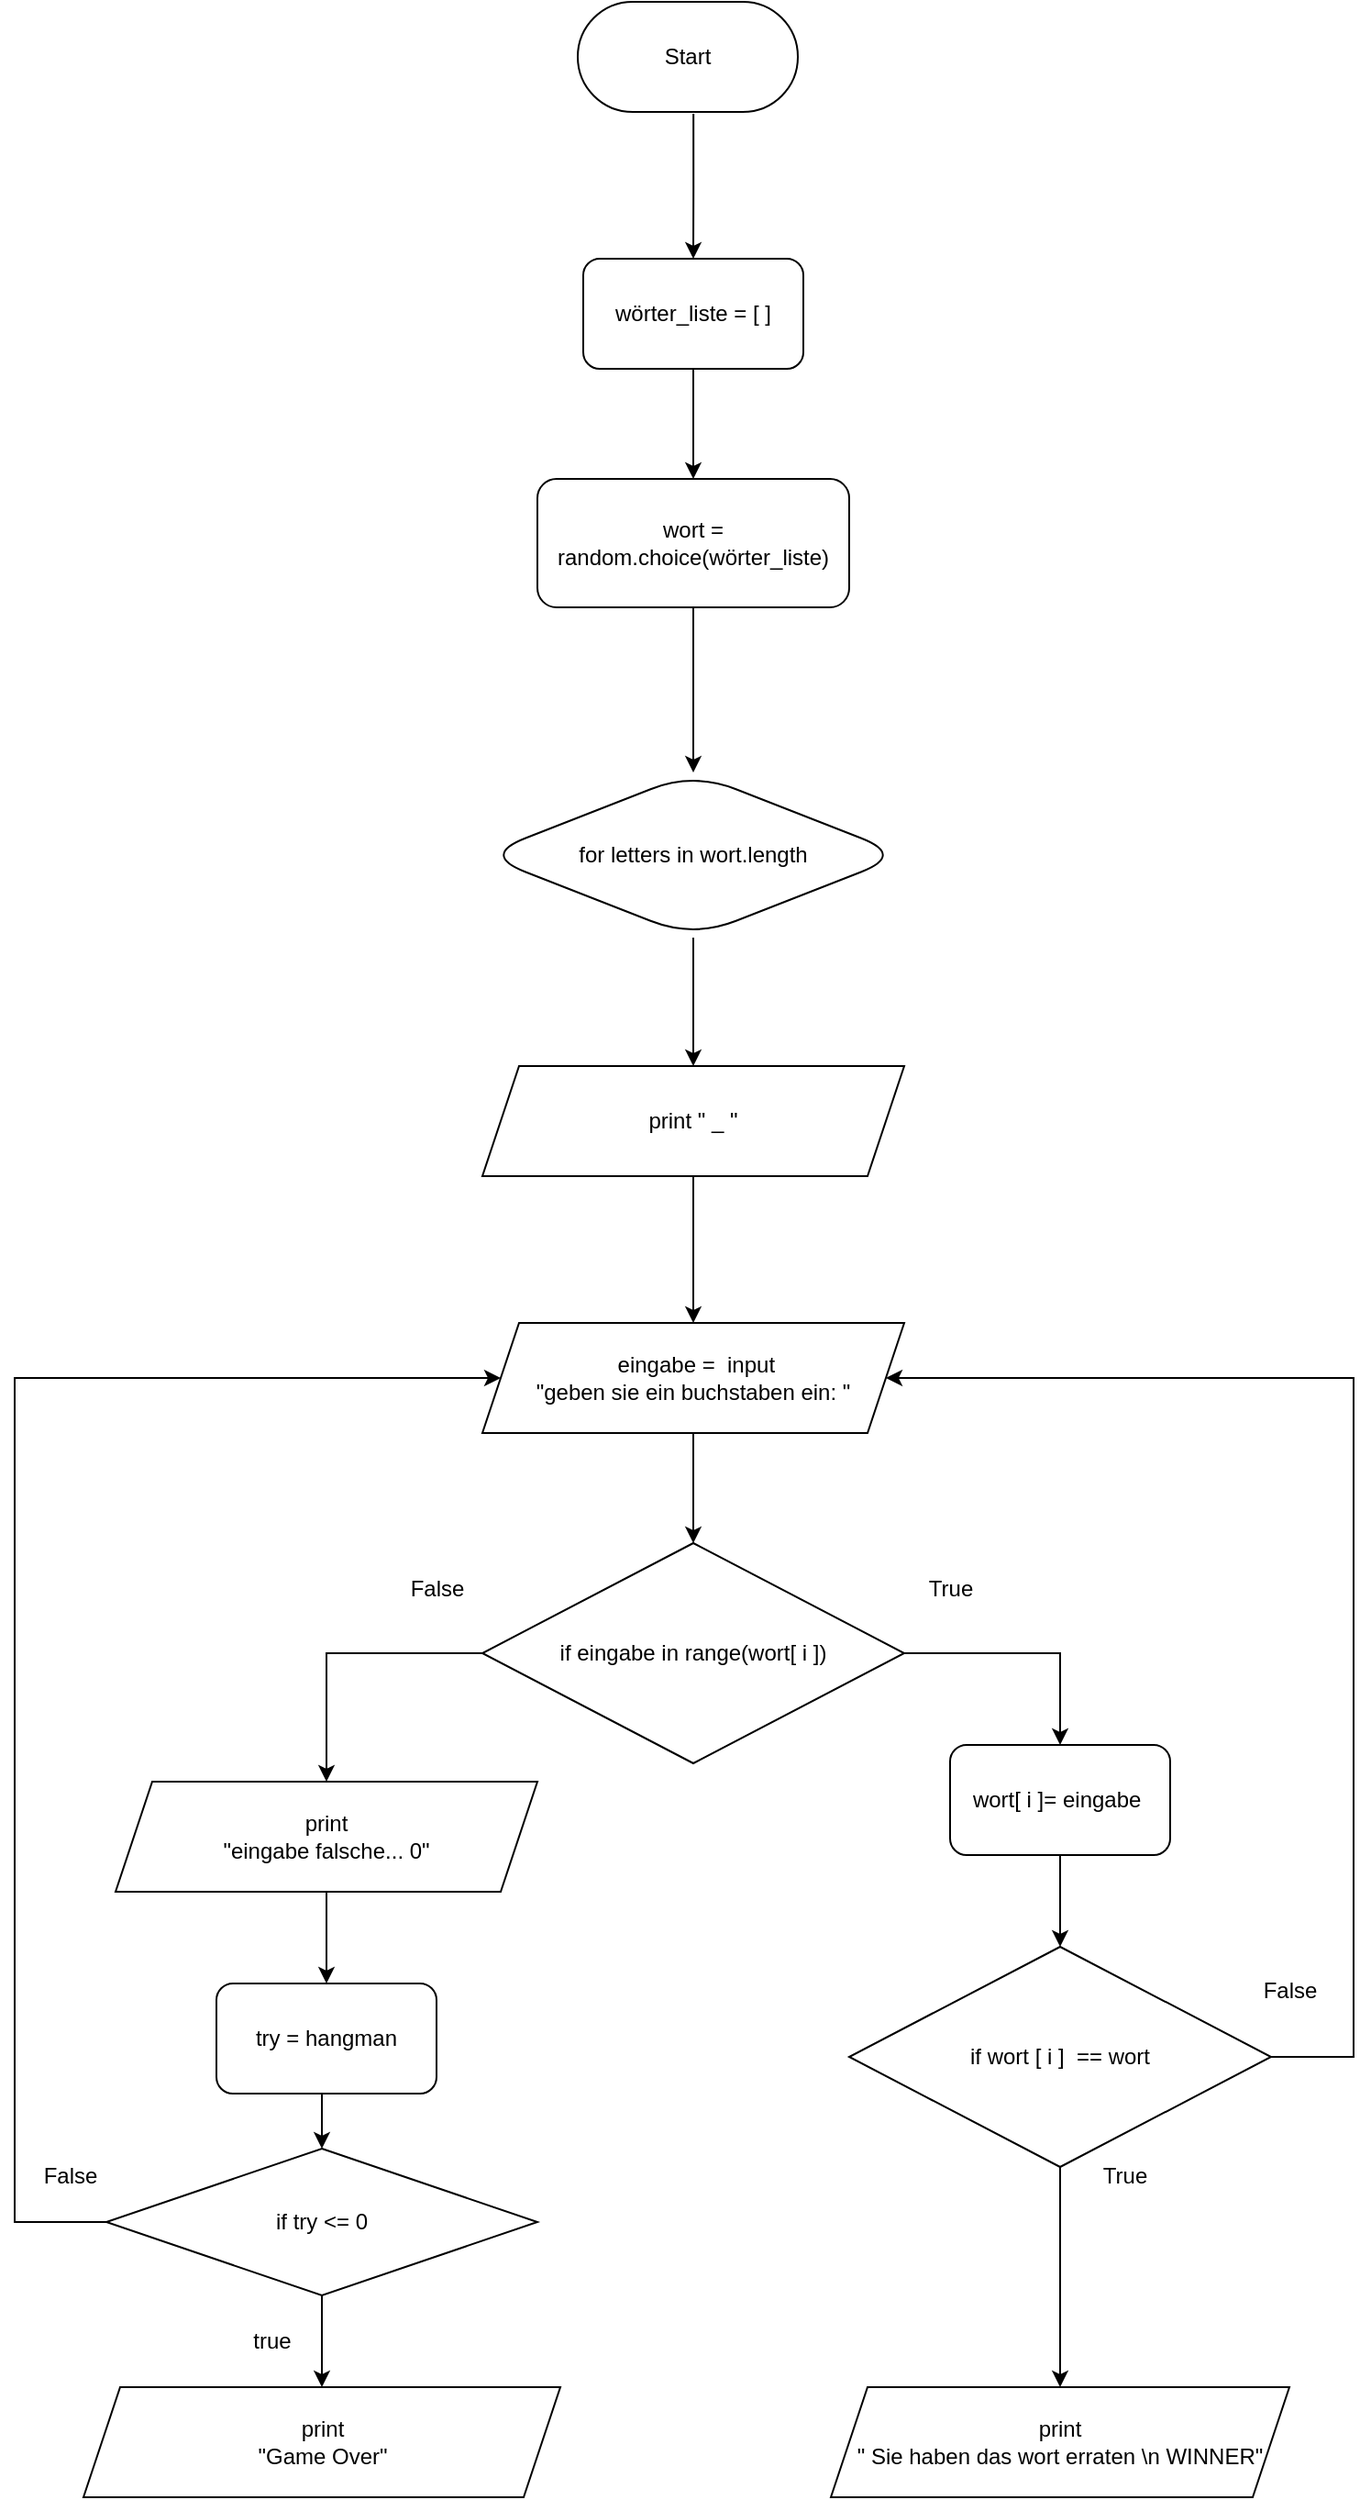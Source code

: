 <mxfile version="21.0.6" type="github">
  <diagram name="Seite-1" id="2JQeOwLGVFZUsmmgGHX2">
    <mxGraphModel dx="1400" dy="842" grid="1" gridSize="10" guides="1" tooltips="1" connect="1" arrows="1" fold="1" page="1" pageScale="1" pageWidth="827" pageHeight="1169" math="0" shadow="0">
      <root>
        <mxCell id="0" />
        <mxCell id="1" parent="0" />
        <mxCell id="tlVd-pr9q-kPmlgdGaKe-4" style="edgeStyle=orthogonalEdgeStyle;rounded=0;orthogonalLoop=1;jettySize=auto;html=1;exitX=0.514;exitY=0.694;exitDx=0;exitDy=0;exitPerimeter=0;" edge="1" parent="1" source="tlVd-pr9q-kPmlgdGaKe-1" target="tlVd-pr9q-kPmlgdGaKe-3">
          <mxGeometry relative="1" as="geometry" />
        </mxCell>
        <mxCell id="tlVd-pr9q-kPmlgdGaKe-1" value="Start" style="rounded=1;whiteSpace=wrap;html=1;shadow=0;glass=0;perimeterSpacing=50;arcSize=50;" vertex="1" parent="1">
          <mxGeometry x="337" y="70" width="120" height="60" as="geometry" />
        </mxCell>
        <mxCell id="tlVd-pr9q-kPmlgdGaKe-9" style="edgeStyle=orthogonalEdgeStyle;rounded=0;orthogonalLoop=1;jettySize=auto;html=1;exitX=0.5;exitY=1;exitDx=0;exitDy=0;entryX=0.5;entryY=0;entryDx=0;entryDy=0;" edge="1" parent="1" source="tlVd-pr9q-kPmlgdGaKe-3" target="tlVd-pr9q-kPmlgdGaKe-10">
          <mxGeometry relative="1" as="geometry">
            <mxPoint x="400" y="310" as="targetPoint" />
          </mxGeometry>
        </mxCell>
        <mxCell id="tlVd-pr9q-kPmlgdGaKe-3" value="wörter_liste = [ ]" style="rounded=1;whiteSpace=wrap;html=1;" vertex="1" parent="1">
          <mxGeometry x="340" y="210" width="120" height="60" as="geometry" />
        </mxCell>
        <mxCell id="tlVd-pr9q-kPmlgdGaKe-12" value="" style="edgeStyle=orthogonalEdgeStyle;rounded=0;orthogonalLoop=1;jettySize=auto;html=1;entryX=0.5;entryY=0;entryDx=0;entryDy=0;" edge="1" parent="1" source="tlVd-pr9q-kPmlgdGaKe-10" target="tlVd-pr9q-kPmlgdGaKe-11">
          <mxGeometry relative="1" as="geometry" />
        </mxCell>
        <mxCell id="tlVd-pr9q-kPmlgdGaKe-10" value="wort =&lt;br&gt;random.choice(wörter_liste)" style="rounded=1;whiteSpace=wrap;html=1;" vertex="1" parent="1">
          <mxGeometry x="315" y="330" width="170" height="70" as="geometry" />
        </mxCell>
        <mxCell id="tlVd-pr9q-kPmlgdGaKe-15" style="edgeStyle=orthogonalEdgeStyle;rounded=0;orthogonalLoop=1;jettySize=auto;html=1;exitX=0.5;exitY=1;exitDx=0;exitDy=0;" edge="1" parent="1" source="tlVd-pr9q-kPmlgdGaKe-11" target="tlVd-pr9q-kPmlgdGaKe-14">
          <mxGeometry relative="1" as="geometry" />
        </mxCell>
        <mxCell id="tlVd-pr9q-kPmlgdGaKe-11" value="for letters in wort.length" style="rhombus;whiteSpace=wrap;html=1;rounded=1;arcSize=50;" vertex="1" parent="1">
          <mxGeometry x="285" y="490" width="230" height="90" as="geometry" />
        </mxCell>
        <mxCell id="tlVd-pr9q-kPmlgdGaKe-13" style="edgeStyle=orthogonalEdgeStyle;rounded=0;orthogonalLoop=1;jettySize=auto;html=1;exitX=0.5;exitY=1;exitDx=0;exitDy=0;" edge="1" parent="1" source="tlVd-pr9q-kPmlgdGaKe-11" target="tlVd-pr9q-kPmlgdGaKe-11">
          <mxGeometry relative="1" as="geometry" />
        </mxCell>
        <mxCell id="tlVd-pr9q-kPmlgdGaKe-17" value="" style="edgeStyle=orthogonalEdgeStyle;rounded=0;orthogonalLoop=1;jettySize=auto;html=1;" edge="1" parent="1" source="tlVd-pr9q-kPmlgdGaKe-14" target="tlVd-pr9q-kPmlgdGaKe-16">
          <mxGeometry relative="1" as="geometry" />
        </mxCell>
        <mxCell id="tlVd-pr9q-kPmlgdGaKe-14" value="print &quot; _ &quot;" style="shape=parallelogram;perimeter=parallelogramPerimeter;whiteSpace=wrap;html=1;fixedSize=1;" vertex="1" parent="1">
          <mxGeometry x="285" y="650" width="230" height="60" as="geometry" />
        </mxCell>
        <mxCell id="tlVd-pr9q-kPmlgdGaKe-19" style="edgeStyle=orthogonalEdgeStyle;rounded=0;orthogonalLoop=1;jettySize=auto;html=1;exitX=0.5;exitY=1;exitDx=0;exitDy=0;entryX=0.5;entryY=0;entryDx=0;entryDy=0;" edge="1" parent="1" source="tlVd-pr9q-kPmlgdGaKe-16" target="tlVd-pr9q-kPmlgdGaKe-18">
          <mxGeometry relative="1" as="geometry" />
        </mxCell>
        <mxCell id="tlVd-pr9q-kPmlgdGaKe-16" value="&amp;nbsp; eingabe =&amp;nbsp; input&amp;nbsp;&lt;br&gt;&quot;geben sie ein buchstaben ein: &quot;" style="shape=parallelogram;perimeter=parallelogramPerimeter;whiteSpace=wrap;html=1;fixedSize=1;" vertex="1" parent="1">
          <mxGeometry x="285" y="790" width="230" height="60" as="geometry" />
        </mxCell>
        <mxCell id="tlVd-pr9q-kPmlgdGaKe-22" style="edgeStyle=orthogonalEdgeStyle;rounded=0;orthogonalLoop=1;jettySize=auto;html=1;exitX=0;exitY=0.5;exitDx=0;exitDy=0;entryX=0.5;entryY=0;entryDx=0;entryDy=0;" edge="1" parent="1" source="tlVd-pr9q-kPmlgdGaKe-18" target="tlVd-pr9q-kPmlgdGaKe-34">
          <mxGeometry relative="1" as="geometry">
            <mxPoint x="200" y="1020" as="targetPoint" />
          </mxGeometry>
        </mxCell>
        <mxCell id="tlVd-pr9q-kPmlgdGaKe-23" style="edgeStyle=orthogonalEdgeStyle;rounded=0;orthogonalLoop=1;jettySize=auto;html=1;exitX=1;exitY=0.5;exitDx=0;exitDy=0;entryX=0.5;entryY=0;entryDx=0;entryDy=0;" edge="1" parent="1" source="tlVd-pr9q-kPmlgdGaKe-18" target="tlVd-pr9q-kPmlgdGaKe-21">
          <mxGeometry relative="1" as="geometry" />
        </mxCell>
        <mxCell id="tlVd-pr9q-kPmlgdGaKe-18" value="if eingabe in range(wort[ i ])" style="rhombus;whiteSpace=wrap;html=1;" vertex="1" parent="1">
          <mxGeometry x="285" y="910" width="230" height="120" as="geometry" />
        </mxCell>
        <mxCell id="tlVd-pr9q-kPmlgdGaKe-28" style="edgeStyle=orthogonalEdgeStyle;rounded=0;orthogonalLoop=1;jettySize=auto;html=1;exitX=0.5;exitY=1;exitDx=0;exitDy=0;entryX=0.5;entryY=0;entryDx=0;entryDy=0;" edge="1" parent="1" source="tlVd-pr9q-kPmlgdGaKe-21" target="tlVd-pr9q-kPmlgdGaKe-27">
          <mxGeometry relative="1" as="geometry" />
        </mxCell>
        <mxCell id="tlVd-pr9q-kPmlgdGaKe-21" value="wort[ i ]= eingabe&amp;nbsp;" style="rounded=1;whiteSpace=wrap;html=1;" vertex="1" parent="1">
          <mxGeometry x="540" y="1020" width="120" height="60" as="geometry" />
        </mxCell>
        <mxCell id="tlVd-pr9q-kPmlgdGaKe-24" value="True" style="text;html=1;align=center;verticalAlign=middle;resizable=0;points=[];autosize=1;strokeColor=none;fillColor=none;" vertex="1" parent="1">
          <mxGeometry x="515" y="920" width="50" height="30" as="geometry" />
        </mxCell>
        <mxCell id="tlVd-pr9q-kPmlgdGaKe-25" value="False" style="text;html=1;align=center;verticalAlign=middle;resizable=0;points=[];autosize=1;strokeColor=none;fillColor=none;" vertex="1" parent="1">
          <mxGeometry x="235" y="920" width="50" height="30" as="geometry" />
        </mxCell>
        <mxCell id="tlVd-pr9q-kPmlgdGaKe-31" style="edgeStyle=orthogonalEdgeStyle;rounded=0;orthogonalLoop=1;jettySize=auto;html=1;exitX=1;exitY=0.5;exitDx=0;exitDy=0;entryX=1;entryY=0.5;entryDx=0;entryDy=0;" edge="1" parent="1" source="tlVd-pr9q-kPmlgdGaKe-27" target="tlVd-pr9q-kPmlgdGaKe-16">
          <mxGeometry relative="1" as="geometry">
            <Array as="points">
              <mxPoint x="760" y="1190" />
              <mxPoint x="760" y="820" />
            </Array>
          </mxGeometry>
        </mxCell>
        <mxCell id="tlVd-pr9q-kPmlgdGaKe-48" style="edgeStyle=orthogonalEdgeStyle;rounded=0;orthogonalLoop=1;jettySize=auto;html=1;exitX=0.5;exitY=1;exitDx=0;exitDy=0;entryX=0.5;entryY=0;entryDx=0;entryDy=0;" edge="1" parent="1" source="tlVd-pr9q-kPmlgdGaKe-27" target="tlVd-pr9q-kPmlgdGaKe-47">
          <mxGeometry relative="1" as="geometry" />
        </mxCell>
        <mxCell id="tlVd-pr9q-kPmlgdGaKe-27" value="if wort [ i ]&amp;nbsp; == wort" style="rhombus;whiteSpace=wrap;html=1;" vertex="1" parent="1">
          <mxGeometry x="485" y="1130" width="230" height="120" as="geometry" />
        </mxCell>
        <mxCell id="tlVd-pr9q-kPmlgdGaKe-29" value="False" style="text;html=1;align=center;verticalAlign=middle;resizable=0;points=[];autosize=1;strokeColor=none;fillColor=none;" vertex="1" parent="1">
          <mxGeometry x="700" y="1139" width="50" height="30" as="geometry" />
        </mxCell>
        <mxCell id="tlVd-pr9q-kPmlgdGaKe-45" style="edgeStyle=orthogonalEdgeStyle;rounded=0;orthogonalLoop=1;jettySize=auto;html=1;exitX=0.5;exitY=1;exitDx=0;exitDy=0;entryX=0.5;entryY=0;entryDx=0;entryDy=0;" edge="1" parent="1" source="tlVd-pr9q-kPmlgdGaKe-34" target="tlVd-pr9q-kPmlgdGaKe-44">
          <mxGeometry relative="1" as="geometry" />
        </mxCell>
        <mxCell id="tlVd-pr9q-kPmlgdGaKe-34" value="print&lt;br&gt;&quot;eingabe falsche... 0&quot;" style="shape=parallelogram;perimeter=parallelogramPerimeter;whiteSpace=wrap;html=1;fixedSize=1;" vertex="1" parent="1">
          <mxGeometry x="85" y="1040" width="230" height="60" as="geometry" />
        </mxCell>
        <mxCell id="tlVd-pr9q-kPmlgdGaKe-36" value="True" style="text;html=1;align=center;verticalAlign=middle;resizable=0;points=[];autosize=1;strokeColor=none;fillColor=none;" vertex="1" parent="1">
          <mxGeometry x="610" y="1240" width="50" height="30" as="geometry" />
        </mxCell>
        <mxCell id="tlVd-pr9q-kPmlgdGaKe-40" style="edgeStyle=orthogonalEdgeStyle;rounded=0;orthogonalLoop=1;jettySize=auto;html=1;exitX=0.5;exitY=1;exitDx=0;exitDy=0;" edge="1" parent="1" source="tlVd-pr9q-kPmlgdGaKe-37" target="tlVd-pr9q-kPmlgdGaKe-39">
          <mxGeometry relative="1" as="geometry" />
        </mxCell>
        <mxCell id="tlVd-pr9q-kPmlgdGaKe-43" style="edgeStyle=orthogonalEdgeStyle;rounded=0;orthogonalLoop=1;jettySize=auto;html=1;exitX=0;exitY=0.5;exitDx=0;exitDy=0;entryX=0;entryY=0.5;entryDx=0;entryDy=0;" edge="1" parent="1" source="tlVd-pr9q-kPmlgdGaKe-37" target="tlVd-pr9q-kPmlgdGaKe-16">
          <mxGeometry relative="1" as="geometry">
            <mxPoint x="40" y="700" as="targetPoint" />
            <Array as="points">
              <mxPoint x="30" y="1280" />
              <mxPoint x="30" y="820" />
            </Array>
          </mxGeometry>
        </mxCell>
        <mxCell id="tlVd-pr9q-kPmlgdGaKe-37" value="if try &amp;lt;= 0" style="rhombus;whiteSpace=wrap;html=1;" vertex="1" parent="1">
          <mxGeometry x="80" y="1240" width="235" height="80" as="geometry" />
        </mxCell>
        <mxCell id="tlVd-pr9q-kPmlgdGaKe-39" value="print&lt;br&gt;&quot;Game Over&quot;" style="shape=parallelogram;perimeter=parallelogramPerimeter;whiteSpace=wrap;html=1;fixedSize=1;" vertex="1" parent="1">
          <mxGeometry x="67.5" y="1370" width="260" height="60" as="geometry" />
        </mxCell>
        <mxCell id="tlVd-pr9q-kPmlgdGaKe-41" value="true" style="text;html=1;align=center;verticalAlign=middle;resizable=0;points=[];autosize=1;strokeColor=none;fillColor=none;" vertex="1" parent="1">
          <mxGeometry x="150" y="1330" width="40" height="30" as="geometry" />
        </mxCell>
        <mxCell id="tlVd-pr9q-kPmlgdGaKe-42" value="False" style="text;html=1;align=center;verticalAlign=middle;resizable=0;points=[];autosize=1;strokeColor=none;fillColor=none;" vertex="1" parent="1">
          <mxGeometry x="35" y="1240" width="50" height="30" as="geometry" />
        </mxCell>
        <mxCell id="tlVd-pr9q-kPmlgdGaKe-46" style="edgeStyle=orthogonalEdgeStyle;rounded=0;orthogonalLoop=1;jettySize=auto;html=1;exitX=0.5;exitY=1;exitDx=0;exitDy=0;entryX=0.5;entryY=0;entryDx=0;entryDy=0;" edge="1" parent="1" source="tlVd-pr9q-kPmlgdGaKe-44" target="tlVd-pr9q-kPmlgdGaKe-37">
          <mxGeometry relative="1" as="geometry" />
        </mxCell>
        <mxCell id="tlVd-pr9q-kPmlgdGaKe-44" value="try = hangman" style="rounded=1;whiteSpace=wrap;html=1;" vertex="1" parent="1">
          <mxGeometry x="140" y="1150" width="120" height="60" as="geometry" />
        </mxCell>
        <mxCell id="tlVd-pr9q-kPmlgdGaKe-47" value="print&lt;br&gt;&quot; Sie haben das wort erraten \n WINNER&quot;" style="shape=parallelogram;perimeter=parallelogramPerimeter;whiteSpace=wrap;html=1;fixedSize=1;" vertex="1" parent="1">
          <mxGeometry x="475" y="1370" width="250" height="60" as="geometry" />
        </mxCell>
      </root>
    </mxGraphModel>
  </diagram>
</mxfile>
